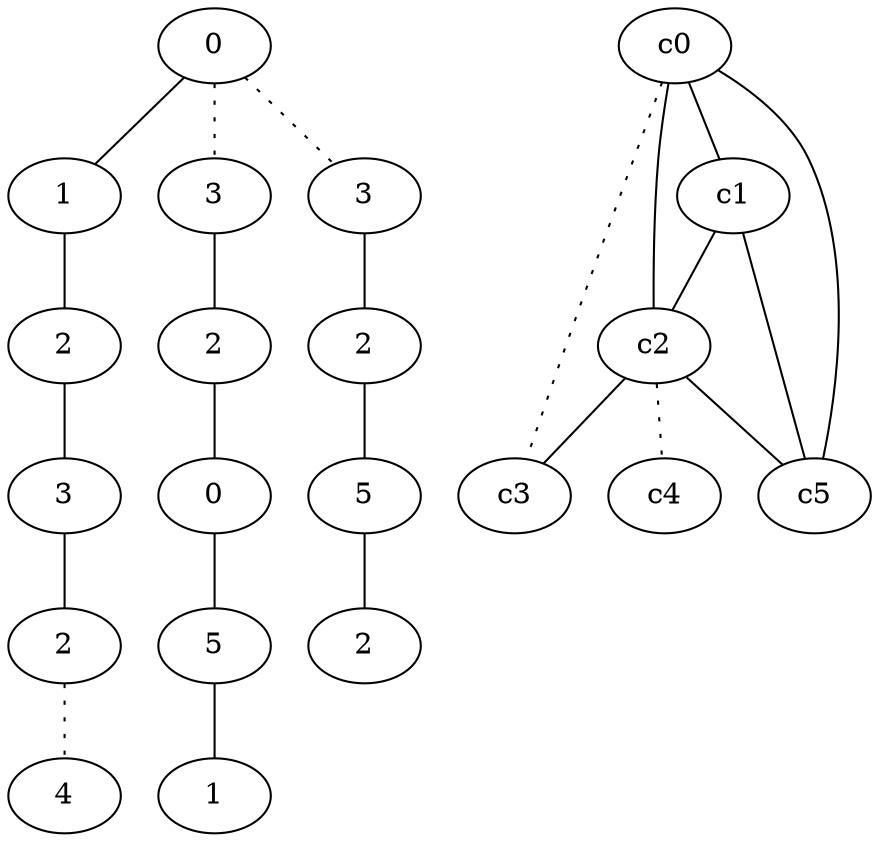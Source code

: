 graph {
a0[label=0];
a1[label=1];
a2[label=2];
a3[label=3];
a4[label=2];
a5[label=4];
a6[label=3];
a7[label=2];
a8[label=0];
a9[label=5];
a10[label=1];
a11[label=3];
a12[label=2];
a13[label=5];
a14[label=2];
a0 -- a1;
a0 -- a6 [style=dotted];
a0 -- a11 [style=dotted];
a1 -- a2;
a2 -- a3;
a3 -- a4;
a4 -- a5 [style=dotted];
a6 -- a7;
a7 -- a8;
a8 -- a9;
a9 -- a10;
a11 -- a12;
a12 -- a13;
a13 -- a14;
c0 -- c1;
c0 -- c2;
c0 -- c3 [style=dotted];
c0 -- c5;
c1 -- c2;
c1 -- c5;
c2 -- c3;
c2 -- c4 [style=dotted];
c2 -- c5;
}
